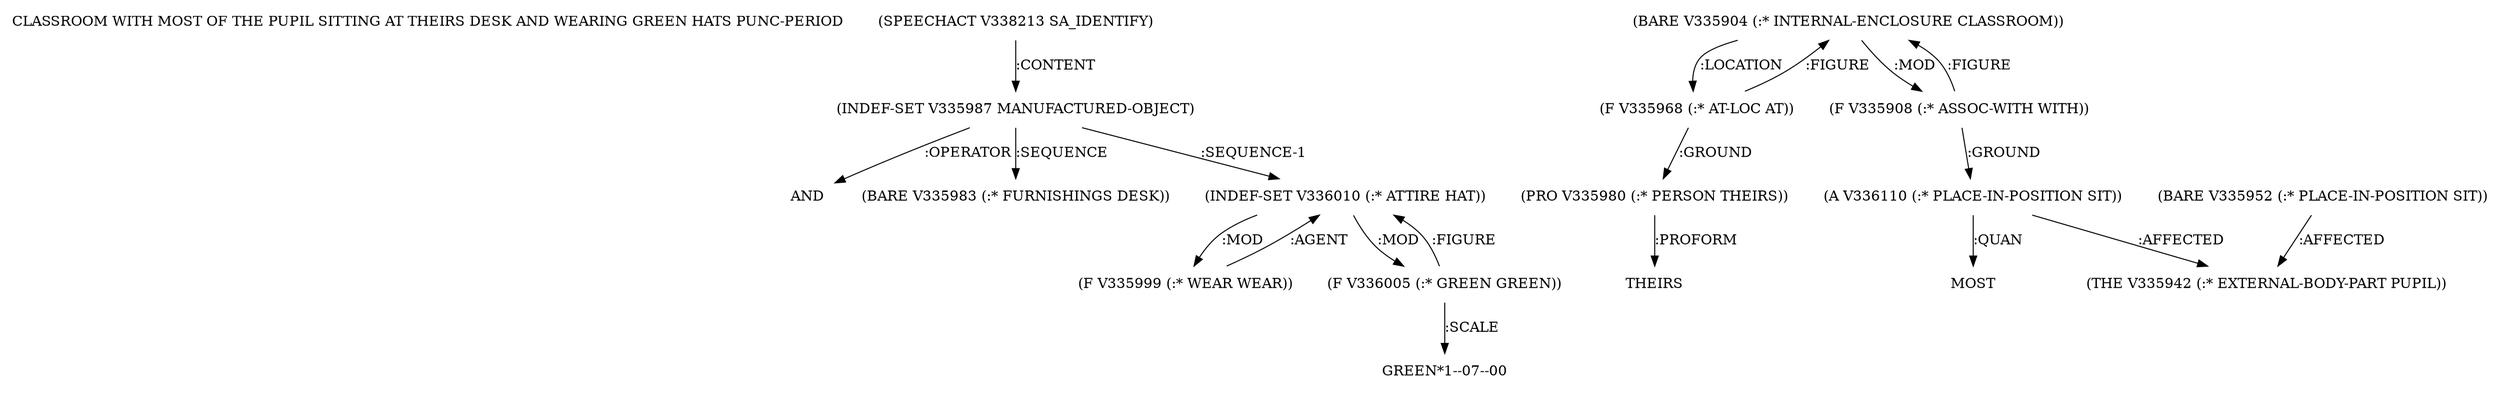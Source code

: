 digraph Terms {
  node [shape=none]
  "CLASSROOM WITH MOST OF THE PUPIL SITTING AT THEIRS DESK AND WEARING GREEN HATS PUNC-PERIOD"
  "V338213" [label="(SPEECHACT V338213 SA_IDENTIFY)"]
  "V338213" -> "V335987" [label=":CONTENT"]
  "V335987" [label="(INDEF-SET V335987 MANUFACTURED-OBJECT)"]
  "V335987" -> "NT344537" [label=":OPERATOR"]
  "NT344537" [label="AND"]
  "V335987" -> "V335983" [label=":SEQUENCE"]
  "V335987" -> "V336010" [label=":SEQUENCE-1"]
  "V335983" [label="(BARE V335983 (:* FURNISHINGS DESK))"]
  "V336010" [label="(INDEF-SET V336010 (:* ATTIRE HAT))"]
  "V336010" -> "V335999" [label=":MOD"]
  "V336010" -> "V336005" [label=":MOD"]
  "V335999" [label="(F V335999 (:* WEAR WEAR))"]
  "V335999" -> "V336010" [label=":AGENT"]
  "V336005" [label="(F V336005 (:* GREEN GREEN))"]
  "V336005" -> "V336010" [label=":FIGURE"]
  "V336005" -> "NT344538" [label=":SCALE"]
  "NT344538" [label="GREEN*1--07--00"]
  "V335904" [label="(BARE V335904 (:* INTERNAL-ENCLOSURE CLASSROOM))"]
  "V335904" -> "V335968" [label=":LOCATION"]
  "V335904" -> "V335908" [label=":MOD"]
  "V335908" [label="(F V335908 (:* ASSOC-WITH WITH))"]
  "V335908" -> "V336110" [label=":GROUND"]
  "V335908" -> "V335904" [label=":FIGURE"]
  "V336110" [label="(A V336110 (:* PLACE-IN-POSITION SIT))"]
  "V336110" -> "V335942" [label=":AFFECTED"]
  "V336110" -> "NT344539" [label=":QUAN"]
  "NT344539" [label="MOST"]
  "V335952" [label="(BARE V335952 (:* PLACE-IN-POSITION SIT))"]
  "V335952" -> "V335942" [label=":AFFECTED"]
  "V335942" [label="(THE V335942 (:* EXTERNAL-BODY-PART PUPIL))"]
  "V335968" [label="(F V335968 (:* AT-LOC AT))"]
  "V335968" -> "V335980" [label=":GROUND"]
  "V335968" -> "V335904" [label=":FIGURE"]
  "V335980" [label="(PRO V335980 (:* PERSON THEIRS))"]
  "V335980" -> "NT344540" [label=":PROFORM"]
  "NT344540" [label="THEIRS"]
}
